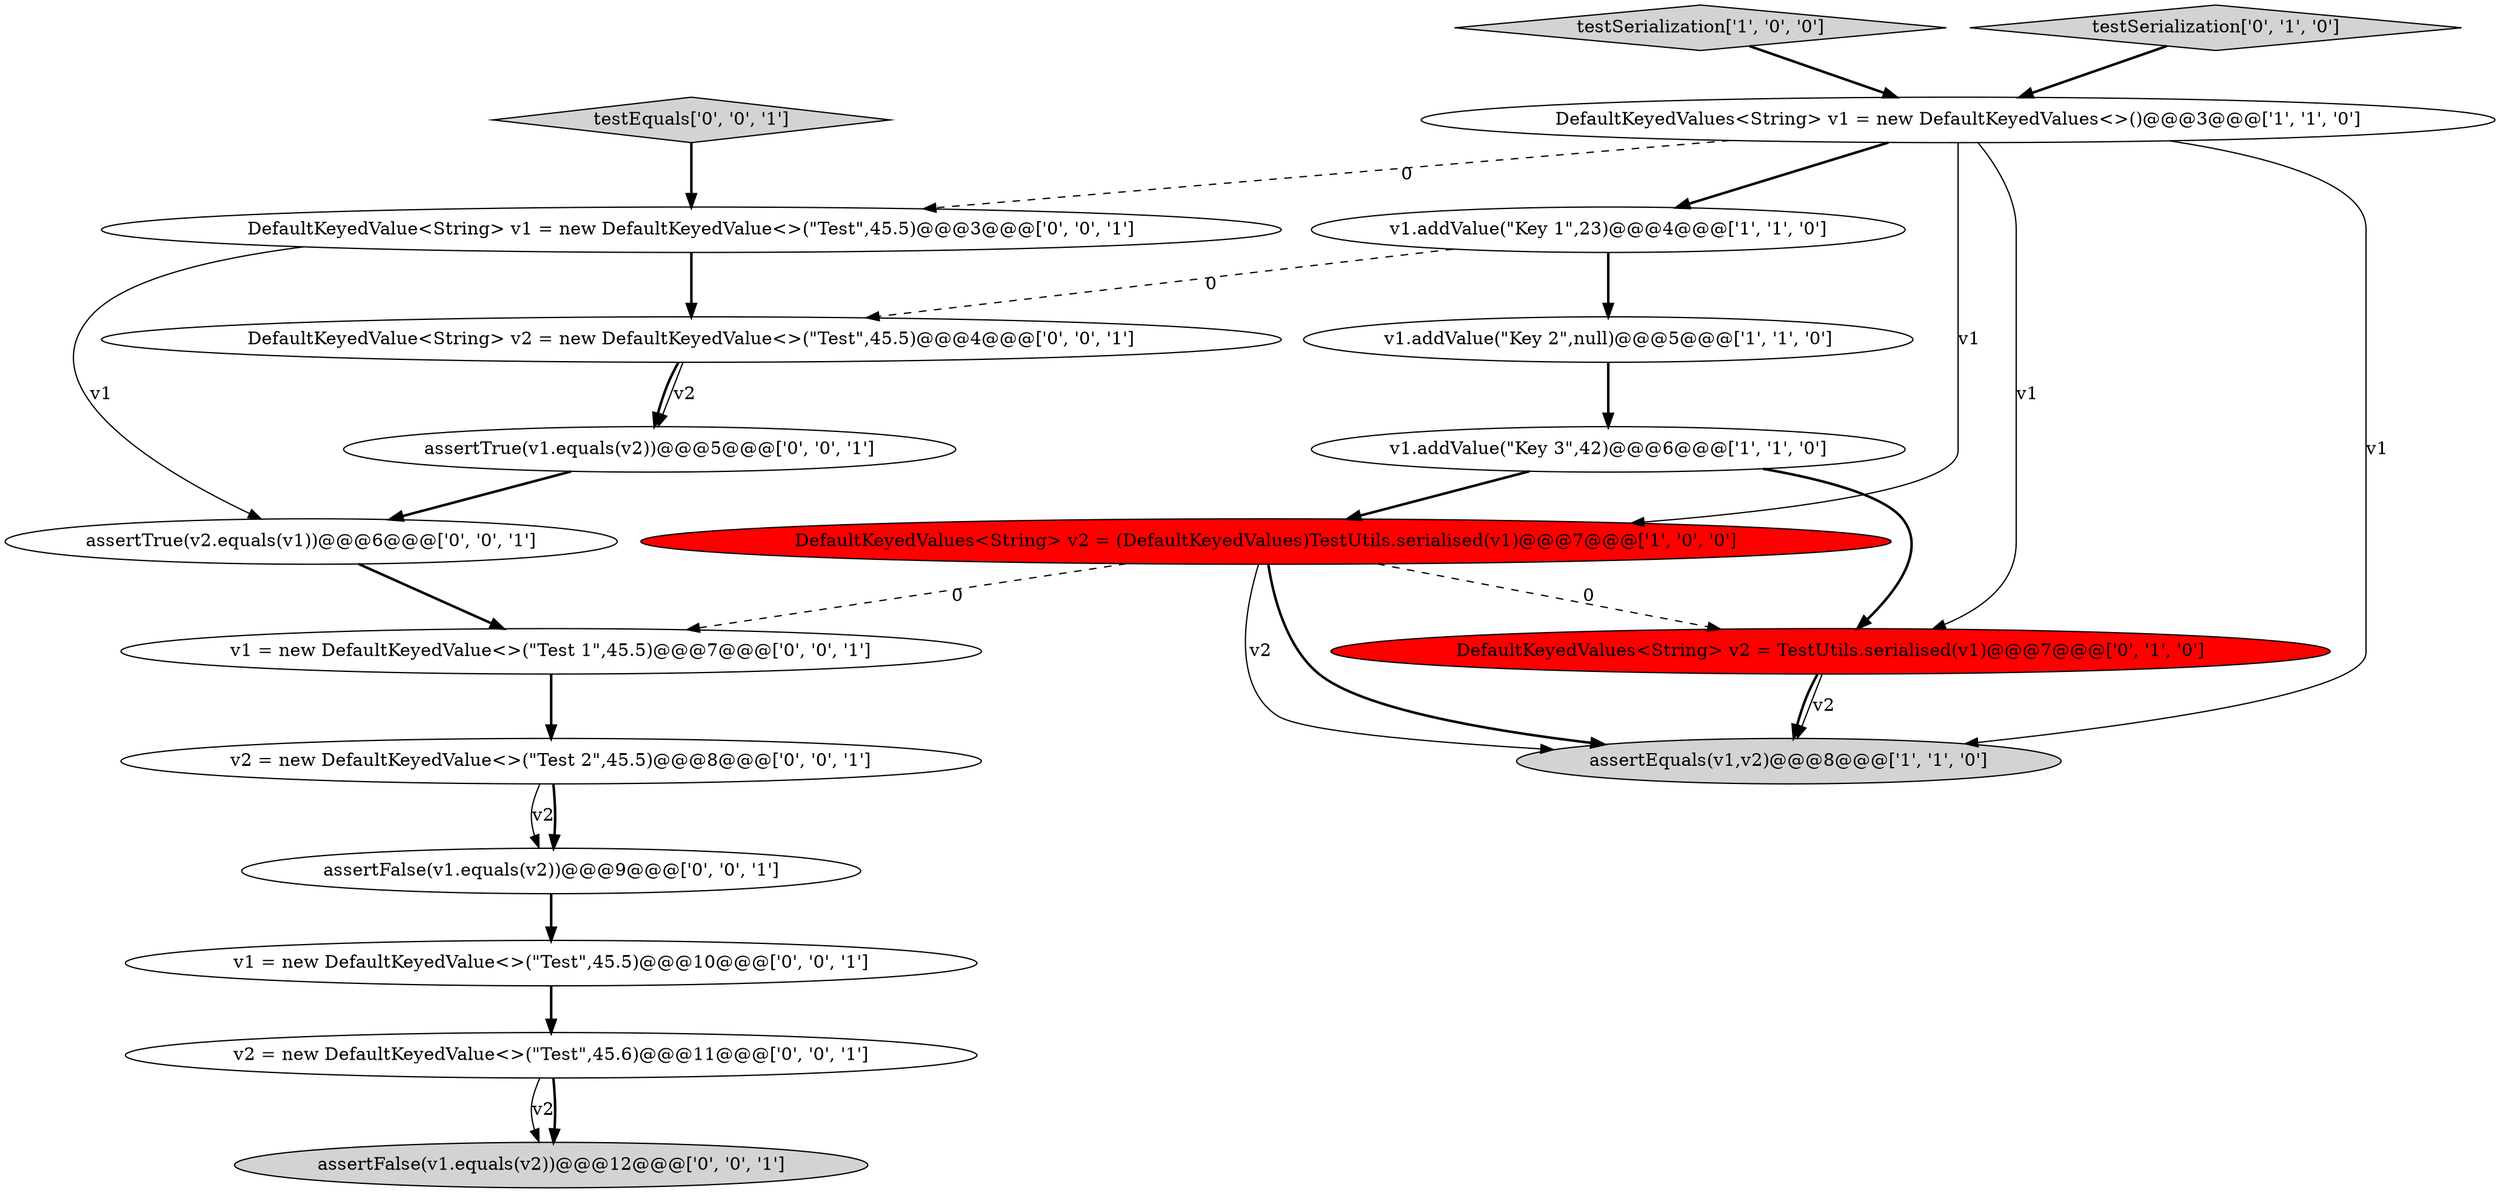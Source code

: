 digraph {
13 [style = filled, label = "assertFalse(v1.equals(v2))@@@9@@@['0', '0', '1']", fillcolor = white, shape = ellipse image = "AAA0AAABBB3BBB"];
5 [style = filled, label = "assertEquals(v1,v2)@@@8@@@['1', '1', '0']", fillcolor = lightgray, shape = ellipse image = "AAA0AAABBB1BBB"];
3 [style = filled, label = "testSerialization['1', '0', '0']", fillcolor = lightgray, shape = diamond image = "AAA0AAABBB1BBB"];
4 [style = filled, label = "DefaultKeyedValues<String> v2 = (DefaultKeyedValues)TestUtils.serialised(v1)@@@7@@@['1', '0', '0']", fillcolor = red, shape = ellipse image = "AAA1AAABBB1BBB"];
7 [style = filled, label = "testSerialization['0', '1', '0']", fillcolor = lightgray, shape = diamond image = "AAA0AAABBB2BBB"];
8 [style = filled, label = "DefaultKeyedValues<String> v2 = TestUtils.serialised(v1)@@@7@@@['0', '1', '0']", fillcolor = red, shape = ellipse image = "AAA1AAABBB2BBB"];
17 [style = filled, label = "v2 = new DefaultKeyedValue<>(\"Test\",45.6)@@@11@@@['0', '0', '1']", fillcolor = white, shape = ellipse image = "AAA0AAABBB3BBB"];
11 [style = filled, label = "DefaultKeyedValue<String> v1 = new DefaultKeyedValue<>(\"Test\",45.5)@@@3@@@['0', '0', '1']", fillcolor = white, shape = ellipse image = "AAA0AAABBB3BBB"];
0 [style = filled, label = "DefaultKeyedValues<String> v1 = new DefaultKeyedValues<>()@@@3@@@['1', '1', '0']", fillcolor = white, shape = ellipse image = "AAA0AAABBB1BBB"];
16 [style = filled, label = "testEquals['0', '0', '1']", fillcolor = lightgray, shape = diamond image = "AAA0AAABBB3BBB"];
18 [style = filled, label = "DefaultKeyedValue<String> v2 = new DefaultKeyedValue<>(\"Test\",45.5)@@@4@@@['0', '0', '1']", fillcolor = white, shape = ellipse image = "AAA0AAABBB3BBB"];
6 [style = filled, label = "v1.addValue(\"Key 2\",null)@@@5@@@['1', '1', '0']", fillcolor = white, shape = ellipse image = "AAA0AAABBB1BBB"];
19 [style = filled, label = "v2 = new DefaultKeyedValue<>(\"Test 2\",45.5)@@@8@@@['0', '0', '1']", fillcolor = white, shape = ellipse image = "AAA0AAABBB3BBB"];
9 [style = filled, label = "assertTrue(v2.equals(v1))@@@6@@@['0', '0', '1']", fillcolor = white, shape = ellipse image = "AAA0AAABBB3BBB"];
2 [style = filled, label = "v1.addValue(\"Key 3\",42)@@@6@@@['1', '1', '0']", fillcolor = white, shape = ellipse image = "AAA0AAABBB1BBB"];
15 [style = filled, label = "assertFalse(v1.equals(v2))@@@12@@@['0', '0', '1']", fillcolor = lightgray, shape = ellipse image = "AAA0AAABBB3BBB"];
10 [style = filled, label = "v1 = new DefaultKeyedValue<>(\"Test\",45.5)@@@10@@@['0', '0', '1']", fillcolor = white, shape = ellipse image = "AAA0AAABBB3BBB"];
12 [style = filled, label = "v1 = new DefaultKeyedValue<>(\"Test 1\",45.5)@@@7@@@['0', '0', '1']", fillcolor = white, shape = ellipse image = "AAA0AAABBB3BBB"];
14 [style = filled, label = "assertTrue(v1.equals(v2))@@@5@@@['0', '0', '1']", fillcolor = white, shape = ellipse image = "AAA0AAABBB3BBB"];
1 [style = filled, label = "v1.addValue(\"Key 1\",23)@@@4@@@['1', '1', '0']", fillcolor = white, shape = ellipse image = "AAA0AAABBB1BBB"];
13->10 [style = bold, label=""];
0->5 [style = solid, label="v1"];
16->11 [style = bold, label=""];
7->0 [style = bold, label=""];
10->17 [style = bold, label=""];
0->8 [style = solid, label="v1"];
0->11 [style = dashed, label="0"];
1->18 [style = dashed, label="0"];
17->15 [style = solid, label="v2"];
2->4 [style = bold, label=""];
11->18 [style = bold, label=""];
3->0 [style = bold, label=""];
4->12 [style = dashed, label="0"];
6->2 [style = bold, label=""];
19->13 [style = solid, label="v2"];
1->6 [style = bold, label=""];
19->13 [style = bold, label=""];
8->5 [style = bold, label=""];
4->5 [style = solid, label="v2"];
0->1 [style = bold, label=""];
11->9 [style = solid, label="v1"];
4->8 [style = dashed, label="0"];
17->15 [style = bold, label=""];
0->4 [style = solid, label="v1"];
14->9 [style = bold, label=""];
18->14 [style = solid, label="v2"];
9->12 [style = bold, label=""];
12->19 [style = bold, label=""];
4->5 [style = bold, label=""];
18->14 [style = bold, label=""];
2->8 [style = bold, label=""];
8->5 [style = solid, label="v2"];
}
